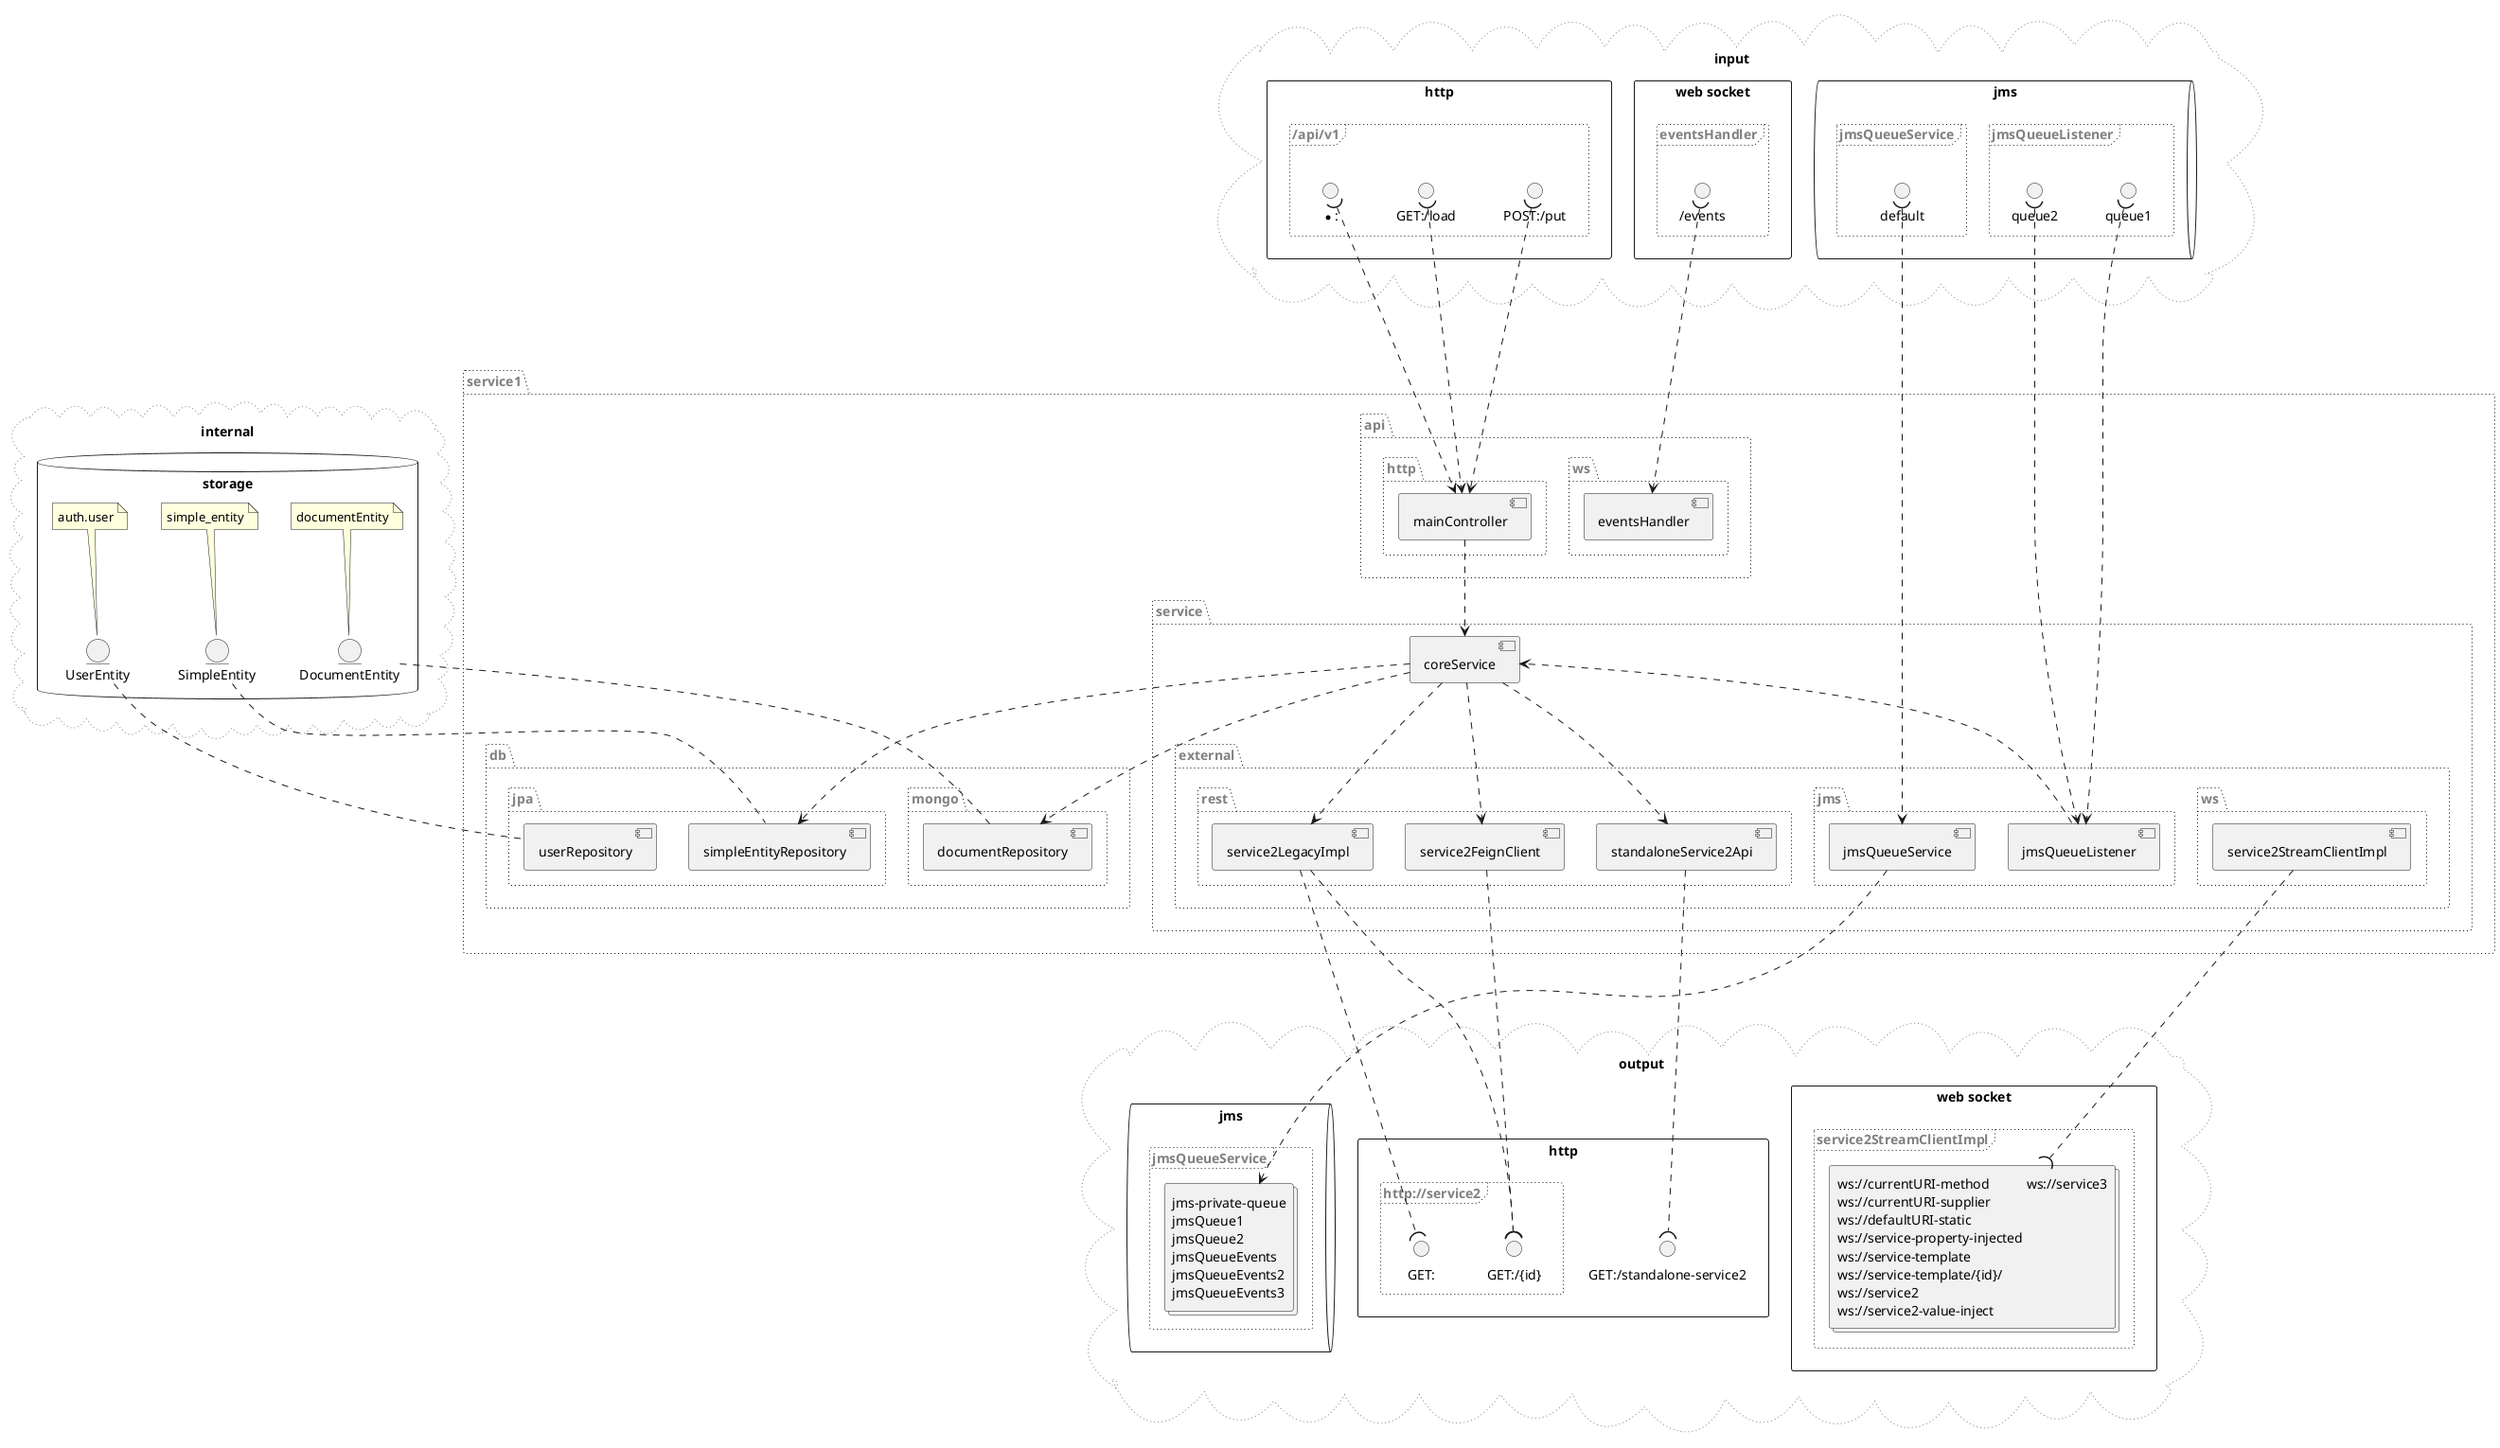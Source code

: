 @startuml
remove @unlinked
package "service1" as service1 #line.dotted;text:gray {
  package "api" as service1.api #line.dotted;text:gray {
    package "http" as service1.api.http #line.dotted;text:gray {
      component mainController as mainController
    }
    package "ws" as service1.api.ws #line.dotted;text:gray {
      component eventsHandler as eventsHandler
    }
  }
  package "db" as service1.db #line.dotted;text:gray {
    package "jpa" as service1.db.jpa #line.dotted;text:gray {
      component simpleEntityRepository as simpleEntityRepository
      component userRepository as userRepository
    }
    package "mongo" as service1.db.mongo #line.dotted;text:gray {
      component documentRepository as documentRepository
    }
  }
  package "service" as service1.service #line.dotted;text:gray {
    component coreService as coreService
    package "external" as service1.service.external #line.dotted;text:gray {
      package "jms" as service1.service.external.jms #line.dotted;text:gray {
        component jmsQueueListener as jmsQueueListener
        component jmsQueueService as jmsQueueService
      }
      package "rest" as service1.service.external.rest #line.dotted;text:gray {
        component service2LegacyImpl as service2LegacyImpl
        component standaloneService2Api as standaloneService2Api
        component service2FeignClient as service2FeignClient
      }
      package "ws" as service1.service.external.ws #line.dotted;text:gray {
        component service2StreamClientImpl as service2StreamClientImpl
      }
    }
  }
}
mainController ..> coreService
coreService ..> documentRepository
coreService ..> service2FeignClient
coreService ..> service2LegacyImpl
coreService ..> simpleEntityRepository
coreService ..> standaloneService2Api
jmsQueueListener ..> coreService
cloud "internal" as internal #line.dotted;line:gray; {
  database "storage" as internal.storage {
    entity "SimpleEntity" as internal.jpa.classservice1.db.jpa.model.SimpleEntity..simple_entity.
    note "simple_entity" as internal.jpa.classservice1.db.jpa.model.SimpleEntity..simple_entity..table_name
    internal.jpa.classservice1.db.jpa.model.SimpleEntity..simple_entity..table_name .. internal.jpa.classservice1.db.jpa.model.SimpleEntity..simple_entity.
    internal.jpa.classservice1.db.jpa.model.SimpleEntity..simple_entity. .. simpleEntityRepository
    entity "UserEntity" as internal.jpa.classservice1.db.jpa.model.UserEntity..auth.user.
    note "auth.user" as internal.jpa.classservice1.db.jpa.model.UserEntity..auth.user..table_name
    internal.jpa.classservice1.db.jpa.model.UserEntity..auth.user..table_name .. internal.jpa.classservice1.db.jpa.model.UserEntity..auth.user.
    internal.jpa.classservice1.db.jpa.model.UserEntity..auth.user. .. userRepository
    entity "DocumentEntity" as internal.mongo.classservice1.db.mongo.model.DocumentEntity..documentEntity.
    note "documentEntity" as internal.mongo.classservice1.db.mongo.model.DocumentEntity..documentEntity..table_name
    internal.mongo.classservice1.db.mongo.model.DocumentEntity..documentEntity..table_name .. internal.mongo.classservice1.db.mongo.model.DocumentEntity..documentEntity.
    internal.mongo.classservice1.db.mongo.model.DocumentEntity..documentEntity. .. documentRepository
  }
}
cloud "input" as input #line.dotted;line:gray; {
  rectangle "http" as input.http {
    frame "/api/v1" as input.http..api.v1 #line.dotted;text:gray {
      interface "*:" as in....api.v1.
      in....api.v1. )....> mainController
      interface "GET:/load" as in.GET..api.v1.load
      in.GET..api.v1.load )....> mainController
      interface "POST:/put" as in.POST..api.v1.put
      in.POST..api.v1.put )....> mainController
    }
  }
  rectangle "web socket" as input.websocket {
    frame "eventsHandler" as input.websocket.eventsHandler #line.dotted;text:gray {
      interface "/events" as in.in.ws..events
      in.in.ws..events )....> eventsHandler
    }
  }
  queue "jms" as input.jms {
    frame "jmsQueueService" as input.jms.jmsQueueService #line.dotted;text:gray {
      interface "default" as in.default.in
      in.default.in )....> jmsQueueService
    }
    frame "jmsQueueListener" as input.jms.jmsQueueListener #line.dotted;text:gray {
      interface "queue1" as in.queue1.in
      in.queue1.in )....> jmsQueueListener
      interface "queue2" as in.queue2.in
      in.queue2.in )....> jmsQueueListener
    }
  }
}
cloud "output" as output #line.dotted;line:gray; {
  rectangle "http" as output.http {
    interface "GET:/standalone-service2" as out.GET.standalone.service2..id.
    standaloneService2Api ....( out.GET.standalone.service2..id.
    frame "http://service2" as output.http.http...service2 #line.dotted;text:gray {
      interface "GET:" as out.GET.http...service2
      service2LegacyImpl ....( out.GET.http...service2
      interface "GET:/{id}" as out.GET.http...service2..id.
      service2LegacyImpl ....( out.GET.http...service2..id.
      service2FeignClient ....( out.GET.http...service2..id.
    }
  }
  rectangle "web socket" as output.websocket {
    frame "service2StreamClientImpl" as output.websocket.service2StreamClientImpl #line.dotted;text:gray {
      collections "<#transparent,transparent>|ws://currentURI-method |ws://service3|\n\
<#transparent,transparent>|ws://currentURI-supplier | |\n\
<#transparent,transparent>|ws://defaultURI-static | |\n\
<#transparent,transparent>|ws://service-property-injected | |\n\
<#transparent,transparent>|ws://service-template | |\n\
<#transparent,transparent>|ws://service-template/{id}/ | |\n\
<#transparent,transparent>|ws://service2 | |\n\
<#transparent,transparent>|ws://service2-value-inject | |" as service2StreamClientImpl.interfaces
      service2StreamClientImpl ....( service2StreamClientImpl.interfaces
    }
  }
  queue "jms" as output.jms {
    frame "jmsQueueService" as output.jms.jmsQueueService #line.dotted;text:gray {
      collections "<#transparent,transparent>|jms-private-queue|\n\
<#transparent,transparent>|jmsQueue1|\n\
<#transparent,transparent>|jmsQueue2|\n\
<#transparent,transparent>|jmsQueueEvents|\n\
<#transparent,transparent>|jmsQueueEvents2|\n\
<#transparent,transparent>|jmsQueueEvents3|" as jmsQueueService.interfaces
      jmsQueueService ....> jmsQueueService.interfaces
    }
  }
}
@enduml
